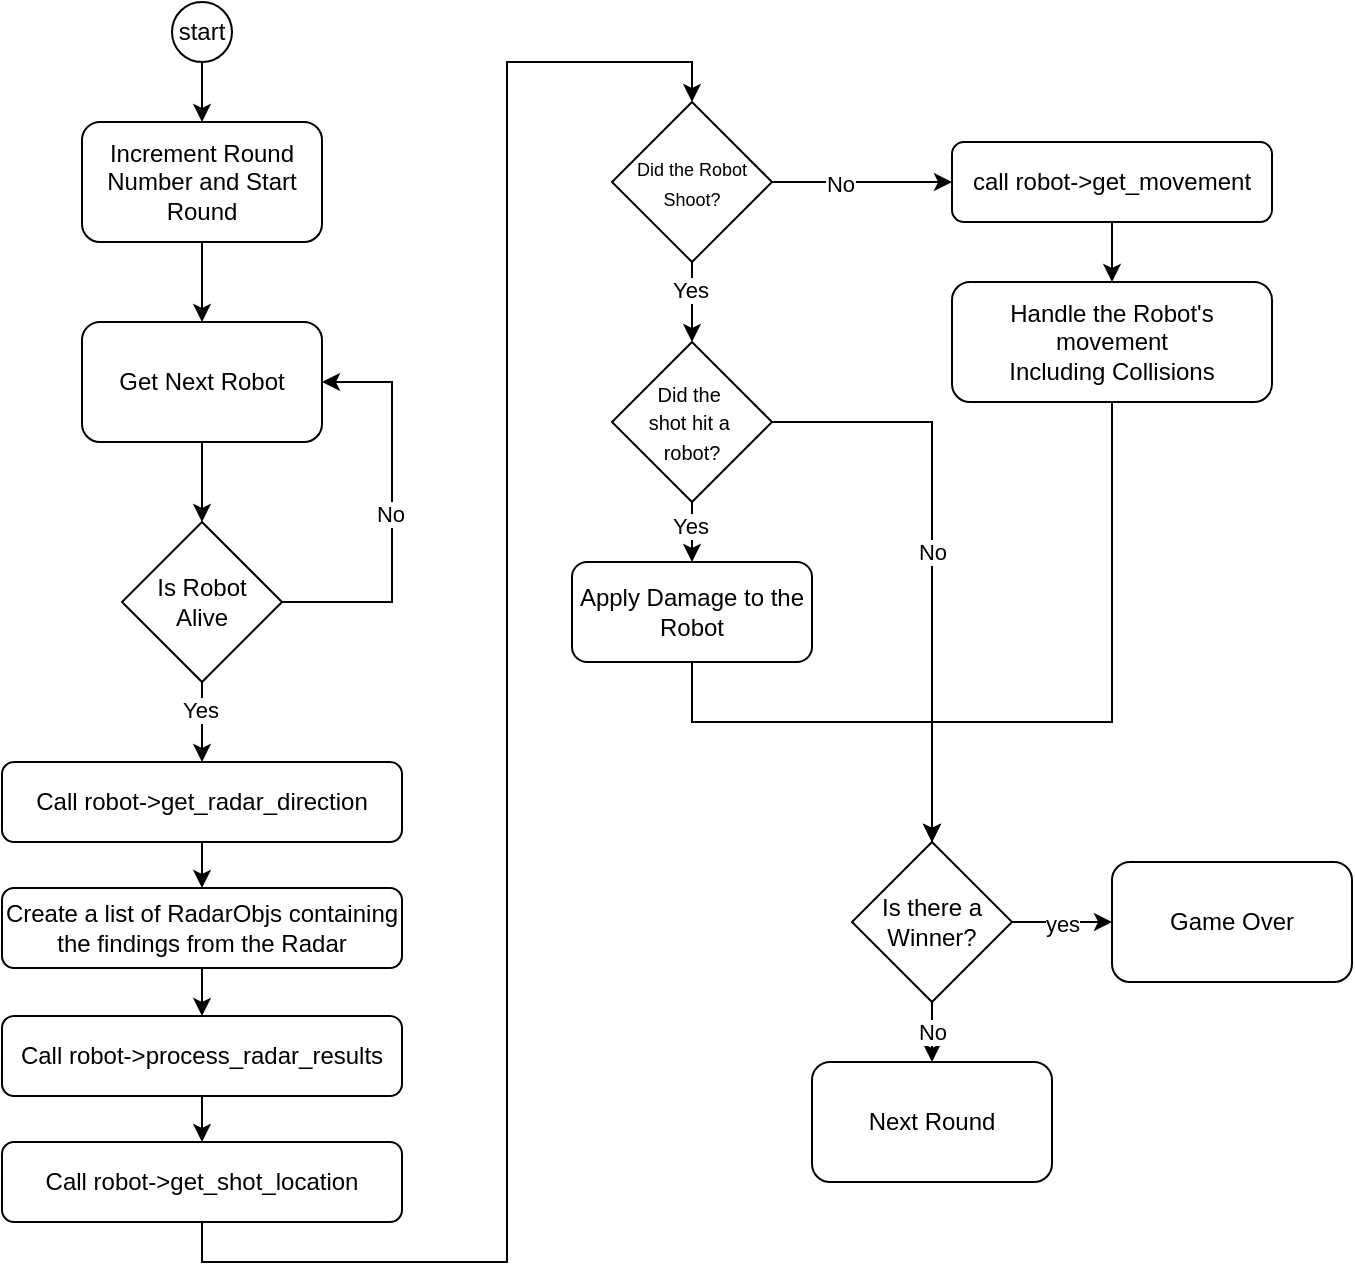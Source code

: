 <mxfile version="24.0.4" type="device">
  <diagram name="Page-1" id="vEyARJkMsleon18ZpRC0">
    <mxGraphModel dx="1108" dy="769" grid="1" gridSize="10" guides="1" tooltips="1" connect="1" arrows="1" fold="1" page="1" pageScale="1" pageWidth="1100" pageHeight="850" math="0" shadow="0">
      <root>
        <mxCell id="0" />
        <mxCell id="1" parent="0" />
        <mxCell id="9lTZl3K5D15SRWh5dCpm-21" style="edgeStyle=orthogonalEdgeStyle;rounded=0;orthogonalLoop=1;jettySize=auto;html=1;entryX=0.5;entryY=0;entryDx=0;entryDy=0;" edge="1" parent="1" source="9lTZl3K5D15SRWh5dCpm-1" target="9lTZl3K5D15SRWh5dCpm-2">
          <mxGeometry relative="1" as="geometry" />
        </mxCell>
        <mxCell id="9lTZl3K5D15SRWh5dCpm-1" value="start" style="ellipse;whiteSpace=wrap;html=1;aspect=fixed;" vertex="1" parent="1">
          <mxGeometry x="250" y="40" width="30" height="30" as="geometry" />
        </mxCell>
        <mxCell id="9lTZl3K5D15SRWh5dCpm-7" style="edgeStyle=orthogonalEdgeStyle;rounded=0;orthogonalLoop=1;jettySize=auto;html=1;entryX=0.5;entryY=0;entryDx=0;entryDy=0;" edge="1" parent="1" source="9lTZl3K5D15SRWh5dCpm-2" target="9lTZl3K5D15SRWh5dCpm-4">
          <mxGeometry relative="1" as="geometry" />
        </mxCell>
        <mxCell id="9lTZl3K5D15SRWh5dCpm-2" value="Increment Round Number and Start Round" style="rounded=1;whiteSpace=wrap;html=1;" vertex="1" parent="1">
          <mxGeometry x="205" y="100" width="120" height="60" as="geometry" />
        </mxCell>
        <mxCell id="9lTZl3K5D15SRWh5dCpm-5" style="edgeStyle=orthogonalEdgeStyle;rounded=0;orthogonalLoop=1;jettySize=auto;html=1;entryX=1;entryY=0.5;entryDx=0;entryDy=0;exitX=1;exitY=0.5;exitDx=0;exitDy=0;" edge="1" parent="1" source="9lTZl3K5D15SRWh5dCpm-3" target="9lTZl3K5D15SRWh5dCpm-4">
          <mxGeometry relative="1" as="geometry">
            <Array as="points">
              <mxPoint x="360" y="340" />
              <mxPoint x="360" y="230" />
            </Array>
          </mxGeometry>
        </mxCell>
        <mxCell id="9lTZl3K5D15SRWh5dCpm-6" value="No" style="edgeLabel;html=1;align=center;verticalAlign=middle;resizable=0;points=[];" vertex="1" connectable="0" parent="9lTZl3K5D15SRWh5dCpm-5">
          <mxGeometry x="-0.011" y="1" relative="1" as="geometry">
            <mxPoint as="offset" />
          </mxGeometry>
        </mxCell>
        <mxCell id="9lTZl3K5D15SRWh5dCpm-18" style="edgeStyle=orthogonalEdgeStyle;rounded=0;orthogonalLoop=1;jettySize=auto;html=1;" edge="1" parent="1" source="9lTZl3K5D15SRWh5dCpm-3" target="9lTZl3K5D15SRWh5dCpm-11">
          <mxGeometry relative="1" as="geometry" />
        </mxCell>
        <mxCell id="9lTZl3K5D15SRWh5dCpm-22" value="Yes" style="edgeLabel;html=1;align=center;verticalAlign=middle;resizable=0;points=[];" vertex="1" connectable="0" parent="9lTZl3K5D15SRWh5dCpm-18">
          <mxGeometry x="-0.3" y="-1" relative="1" as="geometry">
            <mxPoint as="offset" />
          </mxGeometry>
        </mxCell>
        <mxCell id="9lTZl3K5D15SRWh5dCpm-3" value="Is Robot&lt;div&gt;Alive&lt;/div&gt;" style="rhombus;whiteSpace=wrap;html=1;" vertex="1" parent="1">
          <mxGeometry x="225" y="300" width="80" height="80" as="geometry" />
        </mxCell>
        <mxCell id="9lTZl3K5D15SRWh5dCpm-8" style="edgeStyle=orthogonalEdgeStyle;rounded=0;orthogonalLoop=1;jettySize=auto;html=1;entryX=0.5;entryY=0;entryDx=0;entryDy=0;" edge="1" parent="1" source="9lTZl3K5D15SRWh5dCpm-4" target="9lTZl3K5D15SRWh5dCpm-3">
          <mxGeometry relative="1" as="geometry" />
        </mxCell>
        <mxCell id="9lTZl3K5D15SRWh5dCpm-4" value="Get Next Robot" style="rounded=1;whiteSpace=wrap;html=1;" vertex="1" parent="1">
          <mxGeometry x="205" y="200" width="120" height="60" as="geometry" />
        </mxCell>
        <mxCell id="9lTZl3K5D15SRWh5dCpm-17" value="" style="edgeStyle=orthogonalEdgeStyle;rounded=0;orthogonalLoop=1;jettySize=auto;html=1;" edge="1" parent="1" source="9lTZl3K5D15SRWh5dCpm-9" target="9lTZl3K5D15SRWh5dCpm-13">
          <mxGeometry relative="1" as="geometry" />
        </mxCell>
        <mxCell id="9lTZl3K5D15SRWh5dCpm-9" value="Call robot-&amp;gt;process_radar_results" style="rounded=1;whiteSpace=wrap;html=1;" vertex="1" parent="1">
          <mxGeometry x="165" y="547" width="200" height="40" as="geometry" />
        </mxCell>
        <mxCell id="9lTZl3K5D15SRWh5dCpm-20" style="edgeStyle=orthogonalEdgeStyle;rounded=0;orthogonalLoop=1;jettySize=auto;html=1;entryX=0.5;entryY=0;entryDx=0;entryDy=0;" edge="1" parent="1" source="9lTZl3K5D15SRWh5dCpm-10" target="9lTZl3K5D15SRWh5dCpm-9">
          <mxGeometry relative="1" as="geometry" />
        </mxCell>
        <mxCell id="9lTZl3K5D15SRWh5dCpm-10" value="Create a list of RadarObjs containing the findings from the Radar" style="rounded=1;whiteSpace=wrap;html=1;" vertex="1" parent="1">
          <mxGeometry x="165" y="483" width="200" height="40" as="geometry" />
        </mxCell>
        <mxCell id="9lTZl3K5D15SRWh5dCpm-14" value="" style="edgeStyle=orthogonalEdgeStyle;rounded=0;orthogonalLoop=1;jettySize=auto;html=1;" edge="1" parent="1" source="9lTZl3K5D15SRWh5dCpm-11" target="9lTZl3K5D15SRWh5dCpm-10">
          <mxGeometry relative="1" as="geometry" />
        </mxCell>
        <mxCell id="9lTZl3K5D15SRWh5dCpm-11" value="Call robot-&amp;gt;get_radar_direction" style="rounded=1;whiteSpace=wrap;html=1;" vertex="1" parent="1">
          <mxGeometry x="165" y="420" width="200" height="40" as="geometry" />
        </mxCell>
        <mxCell id="9lTZl3K5D15SRWh5dCpm-25" style="edgeStyle=orthogonalEdgeStyle;rounded=0;orthogonalLoop=1;jettySize=auto;html=1;entryX=0.5;entryY=0;entryDx=0;entryDy=0;exitX=0.5;exitY=1;exitDx=0;exitDy=0;" edge="1" parent="1" source="9lTZl3K5D15SRWh5dCpm-13" target="9lTZl3K5D15SRWh5dCpm-24">
          <mxGeometry relative="1" as="geometry" />
        </mxCell>
        <mxCell id="9lTZl3K5D15SRWh5dCpm-13" value="Call robot-&amp;gt;get_shot_location" style="rounded=1;whiteSpace=wrap;html=1;" vertex="1" parent="1">
          <mxGeometry x="165" y="610" width="200" height="40" as="geometry" />
        </mxCell>
        <mxCell id="9lTZl3K5D15SRWh5dCpm-30" style="edgeStyle=orthogonalEdgeStyle;rounded=0;orthogonalLoop=1;jettySize=auto;html=1;entryX=0.5;entryY=0;entryDx=0;entryDy=0;" edge="1" parent="1" source="9lTZl3K5D15SRWh5dCpm-24" target="9lTZl3K5D15SRWh5dCpm-27">
          <mxGeometry relative="1" as="geometry" />
        </mxCell>
        <mxCell id="9lTZl3K5D15SRWh5dCpm-36" value="Yes" style="edgeLabel;html=1;align=center;verticalAlign=middle;resizable=0;points=[];" vertex="1" connectable="0" parent="9lTZl3K5D15SRWh5dCpm-30">
          <mxGeometry x="-0.3" y="-1" relative="1" as="geometry">
            <mxPoint as="offset" />
          </mxGeometry>
        </mxCell>
        <mxCell id="9lTZl3K5D15SRWh5dCpm-33" style="edgeStyle=orthogonalEdgeStyle;rounded=0;orthogonalLoop=1;jettySize=auto;html=1;entryX=0;entryY=0.5;entryDx=0;entryDy=0;" edge="1" parent="1" source="9lTZl3K5D15SRWh5dCpm-24" target="9lTZl3K5D15SRWh5dCpm-29">
          <mxGeometry relative="1" as="geometry">
            <mxPoint x="610" y="130" as="targetPoint" />
          </mxGeometry>
        </mxCell>
        <mxCell id="9lTZl3K5D15SRWh5dCpm-35" value="No" style="edgeLabel;html=1;align=center;verticalAlign=middle;resizable=0;points=[];" vertex="1" connectable="0" parent="9lTZl3K5D15SRWh5dCpm-33">
          <mxGeometry x="-0.24" y="-1" relative="1" as="geometry">
            <mxPoint as="offset" />
          </mxGeometry>
        </mxCell>
        <mxCell id="9lTZl3K5D15SRWh5dCpm-24" value="&lt;font style=&quot;font-size: 9px;&quot;&gt;Did the Robot Shoot?&lt;/font&gt;" style="rhombus;whiteSpace=wrap;html=1;" vertex="1" parent="1">
          <mxGeometry x="470" y="90" width="80" height="80" as="geometry" />
        </mxCell>
        <mxCell id="9lTZl3K5D15SRWh5dCpm-31" style="edgeStyle=orthogonalEdgeStyle;rounded=0;orthogonalLoop=1;jettySize=auto;html=1;entryX=0.5;entryY=0;entryDx=0;entryDy=0;" edge="1" parent="1" source="9lTZl3K5D15SRWh5dCpm-27" target="9lTZl3K5D15SRWh5dCpm-28">
          <mxGeometry relative="1" as="geometry" />
        </mxCell>
        <mxCell id="9lTZl3K5D15SRWh5dCpm-34" value="Yes" style="edgeLabel;html=1;align=center;verticalAlign=middle;resizable=0;points=[];" vertex="1" connectable="0" parent="9lTZl3K5D15SRWh5dCpm-31">
          <mxGeometry x="0.28" y="-1" relative="1" as="geometry">
            <mxPoint as="offset" />
          </mxGeometry>
        </mxCell>
        <mxCell id="9lTZl3K5D15SRWh5dCpm-32" value="No" style="edgeStyle=orthogonalEdgeStyle;rounded=0;orthogonalLoop=1;jettySize=auto;html=1;entryX=0.5;entryY=0;entryDx=0;entryDy=0;" edge="1" parent="1" source="9lTZl3K5D15SRWh5dCpm-27" target="9lTZl3K5D15SRWh5dCpm-40">
          <mxGeometry relative="1" as="geometry">
            <mxPoint x="610" y="410" as="targetPoint" />
          </mxGeometry>
        </mxCell>
        <mxCell id="9lTZl3K5D15SRWh5dCpm-27" value="&lt;font style=&quot;font-size: 10px;&quot;&gt;Did the&amp;nbsp;&lt;/font&gt;&lt;div&gt;&lt;font style=&quot;font-size: 10px;&quot;&gt;shot hit a&amp;nbsp;&lt;/font&gt;&lt;/div&gt;&lt;div&gt;&lt;font style=&quot;font-size: 10px;&quot;&gt;robot?&lt;/font&gt;&lt;/div&gt;" style="rhombus;whiteSpace=wrap;html=1;" vertex="1" parent="1">
          <mxGeometry x="470" y="210" width="80" height="80" as="geometry" />
        </mxCell>
        <mxCell id="9lTZl3K5D15SRWh5dCpm-39" style="edgeStyle=orthogonalEdgeStyle;rounded=0;orthogonalLoop=1;jettySize=auto;html=1;entryX=0.5;entryY=0;entryDx=0;entryDy=0;exitX=0.5;exitY=1;exitDx=0;exitDy=0;" edge="1" parent="1" source="9lTZl3K5D15SRWh5dCpm-28" target="9lTZl3K5D15SRWh5dCpm-40">
          <mxGeometry relative="1" as="geometry">
            <Array as="points">
              <mxPoint x="510" y="400" />
              <mxPoint x="630" y="400" />
            </Array>
          </mxGeometry>
        </mxCell>
        <mxCell id="9lTZl3K5D15SRWh5dCpm-28" value="Apply Damage to the Robot" style="rounded=1;whiteSpace=wrap;html=1;" vertex="1" parent="1">
          <mxGeometry x="450" y="320" width="120" height="50" as="geometry" />
        </mxCell>
        <mxCell id="9lTZl3K5D15SRWh5dCpm-45" style="edgeStyle=orthogonalEdgeStyle;rounded=0;orthogonalLoop=1;jettySize=auto;html=1;entryX=0.5;entryY=0;entryDx=0;entryDy=0;" edge="1" parent="1" source="9lTZl3K5D15SRWh5dCpm-29" target="9lTZl3K5D15SRWh5dCpm-37">
          <mxGeometry relative="1" as="geometry" />
        </mxCell>
        <mxCell id="9lTZl3K5D15SRWh5dCpm-29" value="call robot-&amp;gt;get_movement" style="rounded=1;whiteSpace=wrap;html=1;" vertex="1" parent="1">
          <mxGeometry x="640" y="110" width="160" height="40" as="geometry" />
        </mxCell>
        <mxCell id="9lTZl3K5D15SRWh5dCpm-46" style="edgeStyle=orthogonalEdgeStyle;rounded=0;orthogonalLoop=1;jettySize=auto;html=1;entryX=0.5;entryY=0;entryDx=0;entryDy=0;" edge="1" parent="1" source="9lTZl3K5D15SRWh5dCpm-37" target="9lTZl3K5D15SRWh5dCpm-40">
          <mxGeometry relative="1" as="geometry">
            <Array as="points">
              <mxPoint x="720" y="400" />
              <mxPoint x="630" y="400" />
            </Array>
          </mxGeometry>
        </mxCell>
        <mxCell id="9lTZl3K5D15SRWh5dCpm-37" value="Handle the Robot&#39;s movement&lt;div&gt;Including Collisions&lt;/div&gt;" style="rounded=1;whiteSpace=wrap;html=1;" vertex="1" parent="1">
          <mxGeometry x="640" y="180" width="160" height="60" as="geometry" />
        </mxCell>
        <mxCell id="9lTZl3K5D15SRWh5dCpm-41" value="yes" style="edgeStyle=orthogonalEdgeStyle;rounded=0;orthogonalLoop=1;jettySize=auto;html=1;" edge="1" parent="1" source="9lTZl3K5D15SRWh5dCpm-40">
          <mxGeometry relative="1" as="geometry">
            <mxPoint x="720" y="500" as="targetPoint" />
          </mxGeometry>
        </mxCell>
        <mxCell id="9lTZl3K5D15SRWh5dCpm-44" value="No" style="edgeStyle=orthogonalEdgeStyle;rounded=0;orthogonalLoop=1;jettySize=auto;html=1;" edge="1" parent="1" source="9lTZl3K5D15SRWh5dCpm-40" target="9lTZl3K5D15SRWh5dCpm-43">
          <mxGeometry relative="1" as="geometry" />
        </mxCell>
        <mxCell id="9lTZl3K5D15SRWh5dCpm-40" value="Is there a Winner?" style="rhombus;whiteSpace=wrap;html=1;" vertex="1" parent="1">
          <mxGeometry x="590" y="460" width="80" height="80" as="geometry" />
        </mxCell>
        <mxCell id="9lTZl3K5D15SRWh5dCpm-42" value="Game Over" style="rounded=1;whiteSpace=wrap;html=1;" vertex="1" parent="1">
          <mxGeometry x="720" y="470" width="120" height="60" as="geometry" />
        </mxCell>
        <mxCell id="9lTZl3K5D15SRWh5dCpm-43" value="Next Round" style="rounded=1;whiteSpace=wrap;html=1;" vertex="1" parent="1">
          <mxGeometry x="570" y="570" width="120" height="60" as="geometry" />
        </mxCell>
      </root>
    </mxGraphModel>
  </diagram>
</mxfile>
